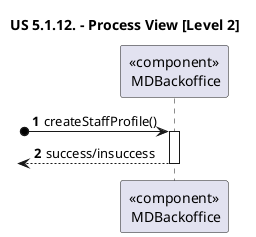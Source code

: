 @startuml

title "US 5.1.12. - Process View [Level 2]"

autonumber

participant "<<component>>\n MDBackoffice" as bo

[o-> bo: createStaffProfile()
activate bo
<-- bo: success/insuccess
deactivate bo
@enduml